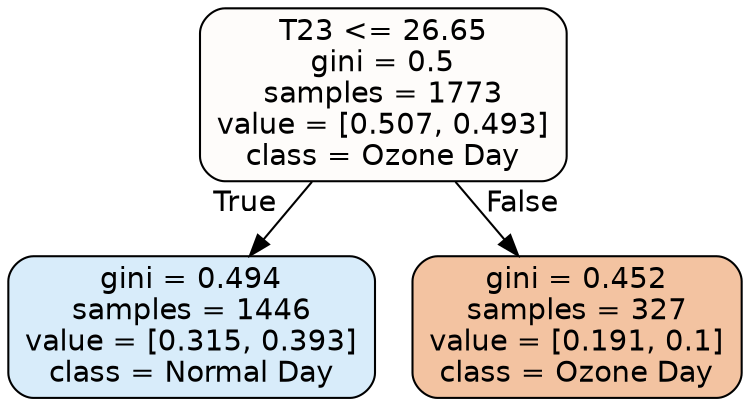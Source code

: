 digraph Tree {
node [shape=box, style="filled, rounded", color="black", fontname=helvetica] ;
edge [fontname=helvetica] ;
0 [label="T23 <= 26.65\ngini = 0.5\nsamples = 1773\nvalue = [0.507, 0.493]\nclass = Ozone Day", fillcolor="#fefcfa"] ;
1 [label="gini = 0.494\nsamples = 1446\nvalue = [0.315, 0.393]\nclass = Normal Day", fillcolor="#d8ecfa"] ;
0 -> 1 [labeldistance=2.5, labelangle=45, headlabel="True"] ;
2 [label="gini = 0.452\nsamples = 327\nvalue = [0.191, 0.1]\nclass = Ozone Day", fillcolor="#f3c3a1"] ;
0 -> 2 [labeldistance=2.5, labelangle=-45, headlabel="False"] ;
}